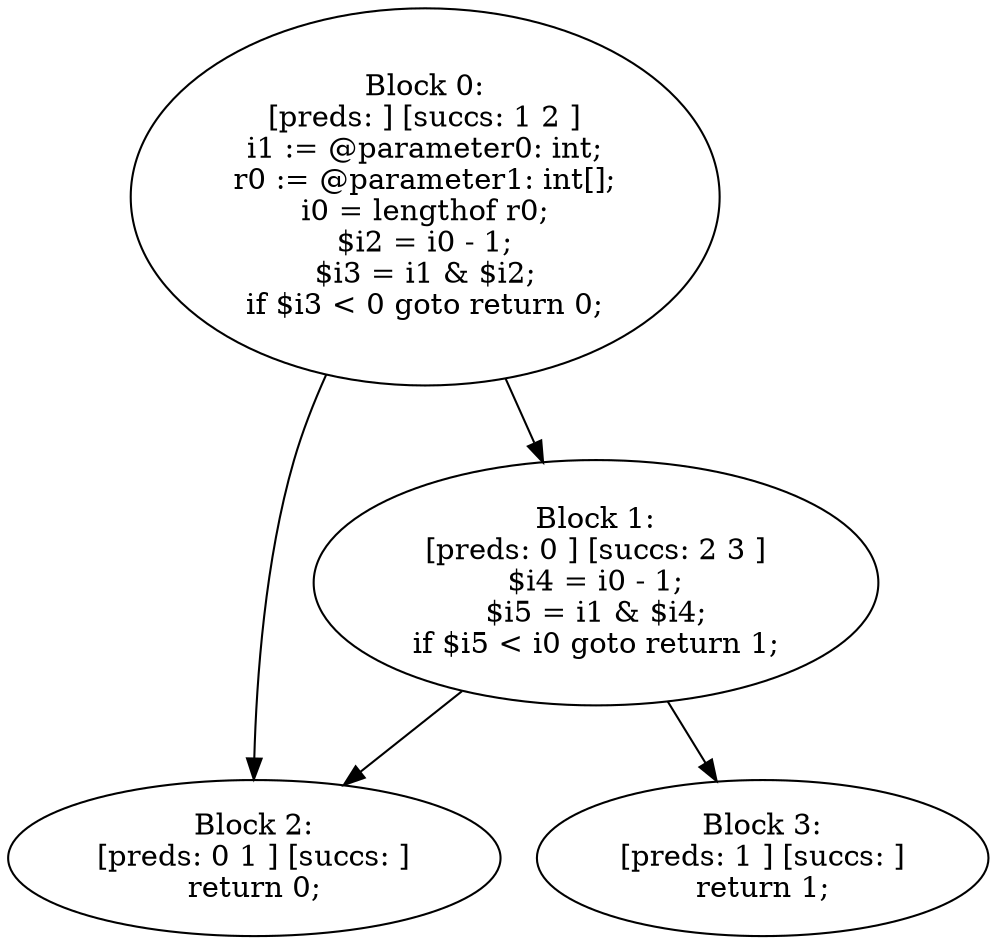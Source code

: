 digraph "unitGraph" {
    "Block 0:
[preds: ] [succs: 1 2 ]
i1 := @parameter0: int;
r0 := @parameter1: int[];
i0 = lengthof r0;
$i2 = i0 - 1;
$i3 = i1 & $i2;
if $i3 < 0 goto return 0;
"
    "Block 1:
[preds: 0 ] [succs: 2 3 ]
$i4 = i0 - 1;
$i5 = i1 & $i4;
if $i5 < i0 goto return 1;
"
    "Block 2:
[preds: 0 1 ] [succs: ]
return 0;
"
    "Block 3:
[preds: 1 ] [succs: ]
return 1;
"
    "Block 0:
[preds: ] [succs: 1 2 ]
i1 := @parameter0: int;
r0 := @parameter1: int[];
i0 = lengthof r0;
$i2 = i0 - 1;
$i3 = i1 & $i2;
if $i3 < 0 goto return 0;
"->"Block 1:
[preds: 0 ] [succs: 2 3 ]
$i4 = i0 - 1;
$i5 = i1 & $i4;
if $i5 < i0 goto return 1;
";
    "Block 0:
[preds: ] [succs: 1 2 ]
i1 := @parameter0: int;
r0 := @parameter1: int[];
i0 = lengthof r0;
$i2 = i0 - 1;
$i3 = i1 & $i2;
if $i3 < 0 goto return 0;
"->"Block 2:
[preds: 0 1 ] [succs: ]
return 0;
";
    "Block 1:
[preds: 0 ] [succs: 2 3 ]
$i4 = i0 - 1;
$i5 = i1 & $i4;
if $i5 < i0 goto return 1;
"->"Block 2:
[preds: 0 1 ] [succs: ]
return 0;
";
    "Block 1:
[preds: 0 ] [succs: 2 3 ]
$i4 = i0 - 1;
$i5 = i1 & $i4;
if $i5 < i0 goto return 1;
"->"Block 3:
[preds: 1 ] [succs: ]
return 1;
";
}
